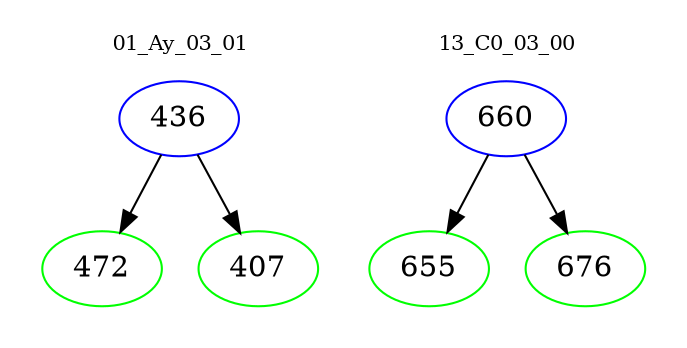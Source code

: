 digraph{
subgraph cluster_0 {
color = white
label = "01_Ay_03_01";
fontsize=10;
T0_436 [label="436", color="blue"]
T0_436 -> T0_472 [color="black"]
T0_472 [label="472", color="green"]
T0_436 -> T0_407 [color="black"]
T0_407 [label="407", color="green"]
}
subgraph cluster_1 {
color = white
label = "13_C0_03_00";
fontsize=10;
T1_660 [label="660", color="blue"]
T1_660 -> T1_655 [color="black"]
T1_655 [label="655", color="green"]
T1_660 -> T1_676 [color="black"]
T1_676 [label="676", color="green"]
}
}
